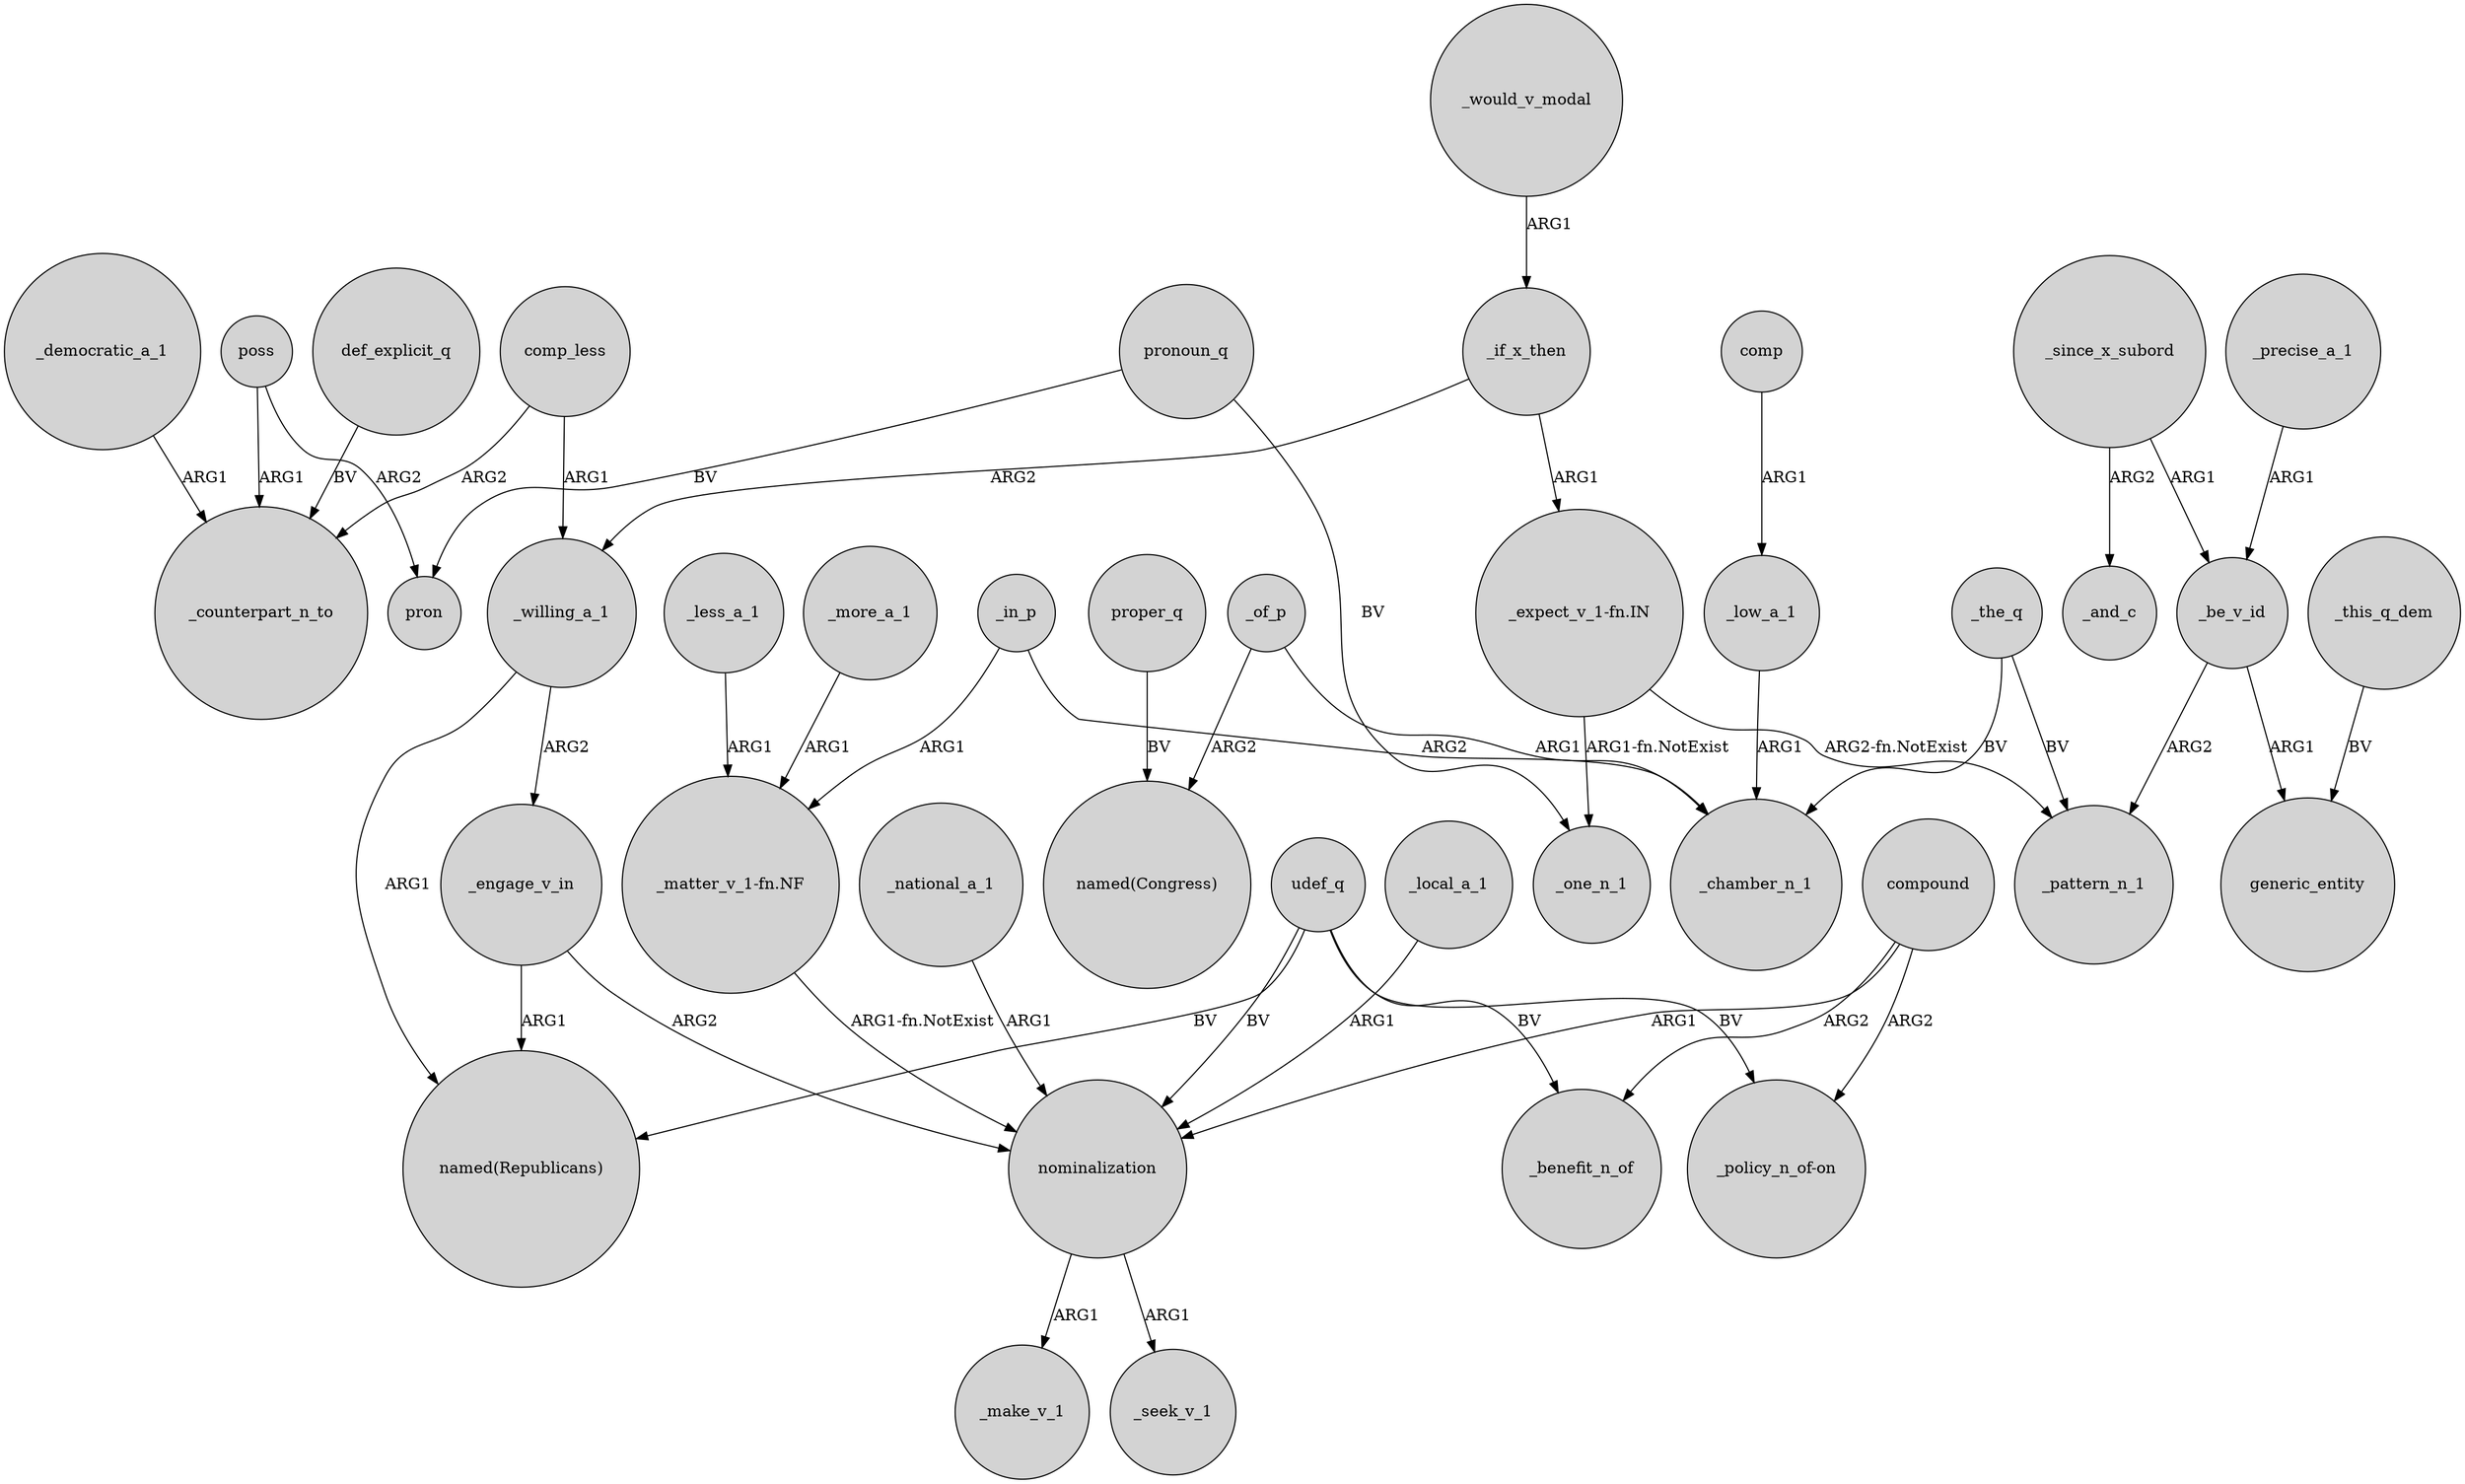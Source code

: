 digraph {
	node [shape=circle style=filled]
	_if_x_then -> "_expect_v_1-fn.IN" [label=ARG1]
	_the_q -> _pattern_n_1 [label=BV]
	poss -> pron [label=ARG2]
	_democratic_a_1 -> _counterpart_n_to [label=ARG1]
	"_expect_v_1-fn.IN" -> _one_n_1 [label="ARG1-fn.NotExist"]
	_local_a_1 -> nominalization [label=ARG1]
	"_expect_v_1-fn.IN" -> _pattern_n_1 [label="ARG2-fn.NotExist"]
	compound -> "_policy_n_of-on" [label=ARG2]
	_less_a_1 -> "_matter_v_1-fn.NF" [label=ARG1]
	_since_x_subord -> _and_c [label=ARG2]
	_willing_a_1 -> _engage_v_in [label=ARG2]
	_be_v_id -> _pattern_n_1 [label=ARG2]
	_in_p -> _chamber_n_1 [label=ARG2]
	_be_v_id -> generic_entity [label=ARG1]
	_in_p -> "_matter_v_1-fn.NF" [label=ARG1]
	nominalization -> _make_v_1 [label=ARG1]
	udef_q -> "_policy_n_of-on" [label=BV]
	_more_a_1 -> "_matter_v_1-fn.NF" [label=ARG1]
	_willing_a_1 -> "named(Republicans)" [label=ARG1]
	proper_q -> "named(Congress)" [label=BV]
	_the_q -> _chamber_n_1 [label=BV]
	pronoun_q -> pron [label=BV]
	nominalization -> _seek_v_1 [label=ARG1]
	_of_p -> _chamber_n_1 [label=ARG1]
	_this_q_dem -> generic_entity [label=BV]
	_would_v_modal -> _if_x_then [label=ARG1]
	udef_q -> "named(Republicans)" [label=BV]
	"_matter_v_1-fn.NF" -> nominalization [label="ARG1-fn.NotExist"]
	compound -> _benefit_n_of [label=ARG2]
	udef_q -> nominalization [label=BV]
	pronoun_q -> _one_n_1 [label=BV]
	_low_a_1 -> _chamber_n_1 [label=ARG1]
	_of_p -> "named(Congress)" [label=ARG2]
	_precise_a_1 -> _be_v_id [label=ARG1]
	def_explicit_q -> _counterpart_n_to [label=BV]
	comp_less -> _willing_a_1 [label=ARG1]
	comp_less -> _counterpart_n_to [label=ARG2]
	_engage_v_in -> "named(Republicans)" [label=ARG1]
	_engage_v_in -> nominalization [label=ARG2]
	_if_x_then -> _willing_a_1 [label=ARG2]
	compound -> nominalization [label=ARG1]
	udef_q -> _benefit_n_of [label=BV]
	_national_a_1 -> nominalization [label=ARG1]
	poss -> _counterpart_n_to [label=ARG1]
	_since_x_subord -> _be_v_id [label=ARG1]
	comp -> _low_a_1 [label=ARG1]
}

